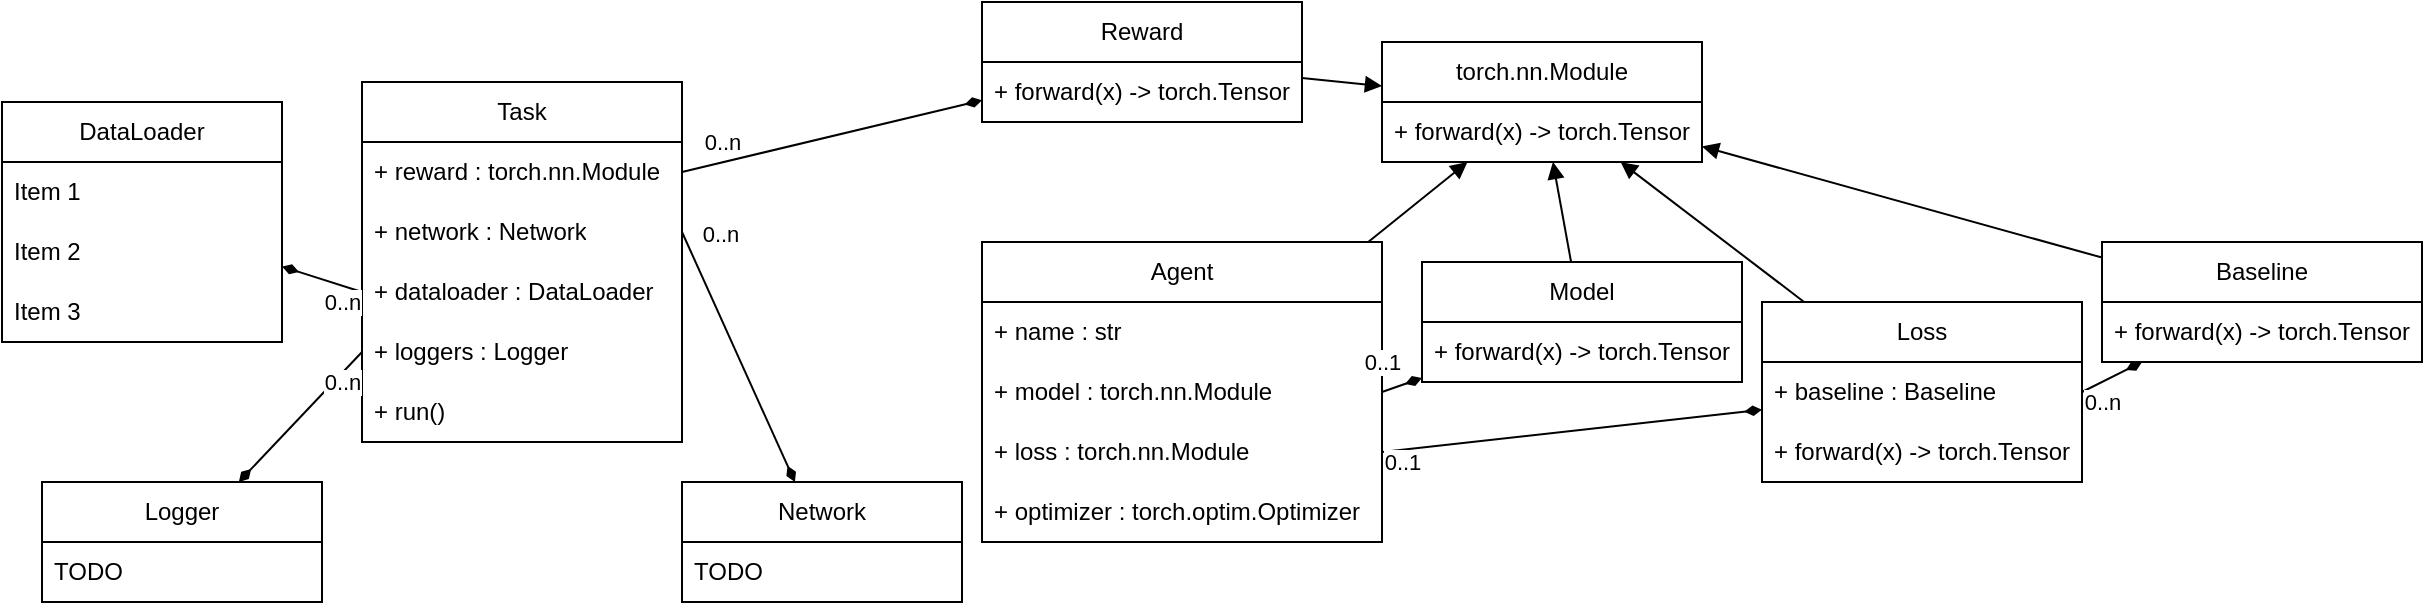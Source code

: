 <mxfile>
    <diagram id="0aZw8g5f1D1gv8s_tHGn" name="ページ1">
        <mxGraphModel dx="1246" dy="1428" grid="1" gridSize="10" guides="1" tooltips="1" connect="1" arrows="1" fold="1" page="1" pageScale="1" pageWidth="827" pageHeight="1169" math="0" shadow="0">
            <root>
                <mxCell id="0"/>
                <mxCell id="1" parent="0"/>
                <mxCell id="38" value="Task" style="swimlane;fontStyle=0;childLayout=stackLayout;horizontal=1;startSize=30;horizontalStack=0;resizeParent=1;resizeParentMax=0;resizeLast=0;collapsible=1;marginBottom=0;whiteSpace=wrap;html=1;" vertex="1" parent="1">
                    <mxGeometry x="-60" y="30" width="160" height="180" as="geometry">
                        <mxRectangle x="130" y="40" width="70" height="30" as="alternateBounds"/>
                    </mxGeometry>
                </mxCell>
                <mxCell id="75" value="+ reward : torch.nn.Module" style="text;strokeColor=none;fillColor=none;align=left;verticalAlign=middle;spacingLeft=4;spacingRight=4;overflow=hidden;points=[[0,0.5],[1,0.5]];portConstraint=eastwest;rotatable=0;whiteSpace=wrap;html=1;" vertex="1" parent="38">
                    <mxGeometry y="30" width="160" height="30" as="geometry"/>
                </mxCell>
                <mxCell id="39" value="+ network : Network" style="text;strokeColor=none;fillColor=none;align=left;verticalAlign=middle;spacingLeft=4;spacingRight=4;overflow=hidden;points=[[0,0.5],[1,0.5]];portConstraint=eastwest;rotatable=0;whiteSpace=wrap;html=1;" vertex="1" parent="38">
                    <mxGeometry y="60" width="160" height="30" as="geometry"/>
                </mxCell>
                <mxCell id="42" value="+ dataloader : DataLoader" style="text;strokeColor=none;fillColor=none;align=left;verticalAlign=middle;spacingLeft=4;spacingRight=4;overflow=hidden;points=[[0,0.5],[1,0.5]];portConstraint=eastwest;rotatable=0;whiteSpace=wrap;html=1;" vertex="1" parent="38">
                    <mxGeometry y="90" width="160" height="30" as="geometry"/>
                </mxCell>
                <mxCell id="98" value="+ loggers : Logger" style="text;strokeColor=none;fillColor=none;align=left;verticalAlign=middle;spacingLeft=4;spacingRight=4;overflow=hidden;points=[[0,0.5],[1,0.5]];portConstraint=eastwest;rotatable=0;whiteSpace=wrap;html=1;" vertex="1" parent="38">
                    <mxGeometry y="120" width="160" height="30" as="geometry"/>
                </mxCell>
                <mxCell id="85" value="+ run()" style="text;strokeColor=none;fillColor=none;align=left;verticalAlign=middle;spacingLeft=4;spacingRight=4;overflow=hidden;points=[[0,0.5],[1,0.5]];portConstraint=eastwest;rotatable=0;whiteSpace=wrap;html=1;" vertex="1" parent="38">
                    <mxGeometry y="150" width="160" height="30" as="geometry"/>
                </mxCell>
                <mxCell id="87" style="edgeStyle=none;html=1;endArrow=block;endFill=1;" edge="1" parent="1" source="43" target="81">
                    <mxGeometry relative="1" as="geometry"/>
                </mxCell>
                <mxCell id="43" value="Agent" style="swimlane;fontStyle=0;childLayout=stackLayout;horizontal=1;startSize=30;horizontalStack=0;resizeParent=1;resizeParentMax=0;resizeLast=0;collapsible=1;marginBottom=0;whiteSpace=wrap;html=1;" vertex="1" parent="1">
                    <mxGeometry x="250" y="110" width="200" height="150" as="geometry"/>
                </mxCell>
                <mxCell id="103" value="+ name : str" style="text;strokeColor=none;fillColor=none;align=left;verticalAlign=middle;spacingLeft=4;spacingRight=4;overflow=hidden;points=[[0,0.5],[1,0.5]];portConstraint=eastwest;rotatable=0;whiteSpace=wrap;html=1;" vertex="1" parent="43">
                    <mxGeometry y="30" width="200" height="30" as="geometry"/>
                </mxCell>
                <mxCell id="44" value="+ model : torch.nn.Module" style="text;strokeColor=none;fillColor=none;align=left;verticalAlign=middle;spacingLeft=4;spacingRight=4;overflow=hidden;points=[[0,0.5],[1,0.5]];portConstraint=eastwest;rotatable=0;whiteSpace=wrap;html=1;" vertex="1" parent="43">
                    <mxGeometry y="60" width="200" height="30" as="geometry"/>
                </mxCell>
                <mxCell id="45" value="+ loss : torch.nn.Module" style="text;strokeColor=none;fillColor=none;align=left;verticalAlign=middle;spacingLeft=4;spacingRight=4;overflow=hidden;points=[[0,0.5],[1,0.5]];portConstraint=eastwest;rotatable=0;whiteSpace=wrap;html=1;" vertex="1" parent="43">
                    <mxGeometry y="90" width="200" height="30" as="geometry"/>
                </mxCell>
                <mxCell id="46" value="+ optimizer : torch.optim.Optimizer" style="text;strokeColor=none;fillColor=none;align=left;verticalAlign=middle;spacingLeft=4;spacingRight=4;overflow=hidden;points=[[0,0.5],[1,0.5]];portConstraint=eastwest;rotatable=0;whiteSpace=wrap;html=1;" vertex="1" parent="43">
                    <mxGeometry y="120" width="200" height="30" as="geometry"/>
                </mxCell>
                <mxCell id="88" style="edgeStyle=none;html=1;endArrow=block;endFill=1;" edge="1" parent="1" source="47" target="81">
                    <mxGeometry relative="1" as="geometry"/>
                </mxCell>
                <mxCell id="47" value="Model" style="swimlane;fontStyle=0;childLayout=stackLayout;horizontal=1;startSize=30;horizontalStack=0;resizeParent=1;resizeParentMax=0;resizeLast=0;collapsible=1;marginBottom=0;whiteSpace=wrap;html=1;" vertex="1" parent="1">
                    <mxGeometry x="470" y="120" width="160" height="60" as="geometry">
                        <mxRectangle x="130" y="40" width="70" height="30" as="alternateBounds"/>
                    </mxGeometry>
                </mxCell>
                <mxCell id="48" value="+ forward(x) -&amp;gt; torch.Tensor" style="text;strokeColor=none;fillColor=none;align=left;verticalAlign=middle;spacingLeft=4;spacingRight=4;overflow=hidden;points=[[0,0.5],[1,0.5]];portConstraint=eastwest;rotatable=0;whiteSpace=wrap;html=1;" vertex="1" parent="47">
                    <mxGeometry y="30" width="160" height="30" as="geometry"/>
                </mxCell>
                <mxCell id="63" value="Logger" style="swimlane;fontStyle=0;childLayout=stackLayout;horizontal=1;startSize=30;horizontalStack=0;resizeParent=1;resizeParentMax=0;resizeLast=0;collapsible=1;marginBottom=0;whiteSpace=wrap;html=1;" vertex="1" parent="1">
                    <mxGeometry x="-220" y="230" width="140" height="60" as="geometry"/>
                </mxCell>
                <mxCell id="64" value="TODO" style="text;strokeColor=none;fillColor=none;align=left;verticalAlign=middle;spacingLeft=4;spacingRight=4;overflow=hidden;points=[[0,0.5],[1,0.5]];portConstraint=eastwest;rotatable=0;whiteSpace=wrap;html=1;" vertex="1" parent="63">
                    <mxGeometry y="30" width="140" height="30" as="geometry"/>
                </mxCell>
                <mxCell id="67" value="Network" style="swimlane;fontStyle=0;childLayout=stackLayout;horizontal=1;startSize=30;horizontalStack=0;resizeParent=1;resizeParentMax=0;resizeLast=0;collapsible=1;marginBottom=0;whiteSpace=wrap;html=1;" vertex="1" parent="1">
                    <mxGeometry x="100" y="230" width="140" height="60" as="geometry"/>
                </mxCell>
                <mxCell id="68" value="TODO" style="text;strokeColor=none;fillColor=none;align=left;verticalAlign=middle;spacingLeft=4;spacingRight=4;overflow=hidden;points=[[0,0.5],[1,0.5]];portConstraint=eastwest;rotatable=0;whiteSpace=wrap;html=1;" vertex="1" parent="67">
                    <mxGeometry y="30" width="140" height="30" as="geometry"/>
                </mxCell>
                <mxCell id="71" value="DataLoader" style="swimlane;fontStyle=0;childLayout=stackLayout;horizontal=1;startSize=30;horizontalStack=0;resizeParent=1;resizeParentMax=0;resizeLast=0;collapsible=1;marginBottom=0;whiteSpace=wrap;html=1;" vertex="1" parent="1">
                    <mxGeometry x="-240" y="40" width="140" height="120" as="geometry"/>
                </mxCell>
                <mxCell id="72" value="Item 1" style="text;strokeColor=none;fillColor=none;align=left;verticalAlign=middle;spacingLeft=4;spacingRight=4;overflow=hidden;points=[[0,0.5],[1,0.5]];portConstraint=eastwest;rotatable=0;whiteSpace=wrap;html=1;" vertex="1" parent="71">
                    <mxGeometry y="30" width="140" height="30" as="geometry"/>
                </mxCell>
                <mxCell id="73" value="Item 2" style="text;strokeColor=none;fillColor=none;align=left;verticalAlign=middle;spacingLeft=4;spacingRight=4;overflow=hidden;points=[[0,0.5],[1,0.5]];portConstraint=eastwest;rotatable=0;whiteSpace=wrap;html=1;" vertex="1" parent="71">
                    <mxGeometry y="60" width="140" height="30" as="geometry"/>
                </mxCell>
                <mxCell id="74" value="Item 3" style="text;strokeColor=none;fillColor=none;align=left;verticalAlign=middle;spacingLeft=4;spacingRight=4;overflow=hidden;points=[[0,0.5],[1,0.5]];portConstraint=eastwest;rotatable=0;whiteSpace=wrap;html=1;" vertex="1" parent="71">
                    <mxGeometry y="90" width="140" height="30" as="geometry"/>
                </mxCell>
                <mxCell id="89" style="edgeStyle=none;html=1;endArrow=block;endFill=1;" edge="1" parent="1" source="76" target="81">
                    <mxGeometry relative="1" as="geometry"/>
                </mxCell>
                <mxCell id="76" value="Loss" style="swimlane;fontStyle=0;childLayout=stackLayout;horizontal=1;startSize=30;horizontalStack=0;resizeParent=1;resizeParentMax=0;resizeLast=0;collapsible=1;marginBottom=0;whiteSpace=wrap;html=1;" vertex="1" parent="1">
                    <mxGeometry x="640" y="140" width="160" height="90" as="geometry">
                        <mxRectangle x="130" y="40" width="70" height="30" as="alternateBounds"/>
                    </mxGeometry>
                </mxCell>
                <mxCell id="94" value="+ baseline : Baseline" style="text;strokeColor=none;fillColor=none;align=left;verticalAlign=middle;spacingLeft=4;spacingRight=4;overflow=hidden;points=[[0,0.5],[1,0.5]];portConstraint=eastwest;rotatable=0;whiteSpace=wrap;html=1;" vertex="1" parent="76">
                    <mxGeometry y="30" width="160" height="30" as="geometry"/>
                </mxCell>
                <mxCell id="77" value="+ forward(x) -&amp;gt; torch.Tensor" style="text;strokeColor=none;fillColor=none;align=left;verticalAlign=middle;spacingLeft=4;spacingRight=4;overflow=hidden;points=[[0,0.5],[1,0.5]];portConstraint=eastwest;rotatable=0;whiteSpace=wrap;html=1;" vertex="1" parent="76">
                    <mxGeometry y="60" width="160" height="30" as="geometry"/>
                </mxCell>
                <mxCell id="91" style="edgeStyle=none;html=1;endArrow=block;endFill=1;" edge="1" parent="1" source="78" target="81">
                    <mxGeometry relative="1" as="geometry"/>
                </mxCell>
                <mxCell id="78" value="Reward" style="swimlane;fontStyle=0;childLayout=stackLayout;horizontal=1;startSize=30;horizontalStack=0;resizeParent=1;resizeParentMax=0;resizeLast=0;collapsible=1;marginBottom=0;whiteSpace=wrap;html=1;" vertex="1" parent="1">
                    <mxGeometry x="250" y="-10" width="160" height="60" as="geometry">
                        <mxRectangle x="130" y="40" width="70" height="30" as="alternateBounds"/>
                    </mxGeometry>
                </mxCell>
                <mxCell id="79" value="+ forward(x) -&amp;gt; torch.Tensor" style="text;strokeColor=none;fillColor=none;align=left;verticalAlign=middle;spacingLeft=4;spacingRight=4;overflow=hidden;points=[[0,0.5],[1,0.5]];portConstraint=eastwest;rotatable=0;whiteSpace=wrap;html=1;" vertex="1" parent="78">
                    <mxGeometry y="30" width="160" height="30" as="geometry"/>
                </mxCell>
                <mxCell id="81" value="torch.nn.Module" style="swimlane;fontStyle=0;childLayout=stackLayout;horizontal=1;startSize=30;horizontalStack=0;resizeParent=1;resizeParentMax=0;resizeLast=0;collapsible=1;marginBottom=0;whiteSpace=wrap;html=1;" vertex="1" parent="1">
                    <mxGeometry x="450" y="10" width="160" height="60" as="geometry">
                        <mxRectangle x="130" y="40" width="70" height="30" as="alternateBounds"/>
                    </mxGeometry>
                </mxCell>
                <mxCell id="82" value="+ forward(x) -&amp;gt; torch.Tensor" style="text;strokeColor=none;fillColor=none;align=left;verticalAlign=middle;spacingLeft=4;spacingRight=4;overflow=hidden;points=[[0,0.5],[1,0.5]];portConstraint=eastwest;rotatable=0;whiteSpace=wrap;html=1;" vertex="1" parent="81">
                    <mxGeometry y="30" width="160" height="30" as="geometry"/>
                </mxCell>
                <mxCell id="90" style="edgeStyle=none;html=1;endArrow=block;endFill=1;" edge="1" parent="1" source="83" target="81">
                    <mxGeometry relative="1" as="geometry"/>
                </mxCell>
                <mxCell id="83" value="Baseline" style="swimlane;fontStyle=0;childLayout=stackLayout;horizontal=1;startSize=30;horizontalStack=0;resizeParent=1;resizeParentMax=0;resizeLast=0;collapsible=1;marginBottom=0;whiteSpace=wrap;html=1;" vertex="1" parent="1">
                    <mxGeometry x="810" y="110" width="160" height="60" as="geometry">
                        <mxRectangle x="130" y="40" width="70" height="30" as="alternateBounds"/>
                    </mxGeometry>
                </mxCell>
                <mxCell id="84" value="+ forward(x) -&amp;gt; torch.Tensor" style="text;strokeColor=none;fillColor=none;align=left;verticalAlign=middle;spacingLeft=4;spacingRight=4;overflow=hidden;points=[[0,0.5],[1,0.5]];portConstraint=eastwest;rotatable=0;whiteSpace=wrap;html=1;" vertex="1" parent="83">
                    <mxGeometry y="30" width="160" height="30" as="geometry"/>
                </mxCell>
                <mxCell id="92" value="0..1" style="edgeStyle=none;html=1;exitX=1;exitY=0.5;exitDx=0;exitDy=0;endArrow=diamondThin;endFill=1;" edge="1" parent="1" source="44" target="47">
                    <mxGeometry x="-0.532" y="14" relative="1" as="geometry">
                        <mxPoint as="offset"/>
                    </mxGeometry>
                </mxCell>
                <mxCell id="93" value="0..1" style="edgeStyle=none;html=1;exitX=1;exitY=0.5;exitDx=0;exitDy=0;endArrow=diamondThin;endFill=1;" edge="1" parent="1" source="45" target="76">
                    <mxGeometry x="-0.902" y="-6" relative="1" as="geometry">
                        <mxPoint as="offset"/>
                    </mxGeometry>
                </mxCell>
                <mxCell id="95" value="0..n" style="edgeStyle=none;html=1;exitX=1;exitY=0.5;exitDx=0;exitDy=0;endArrow=diamondThin;endFill=1;" edge="1" parent="1" source="94" target="83">
                    <mxGeometry x="-0.6" y="-9" relative="1" as="geometry">
                        <mxPoint as="offset"/>
                    </mxGeometry>
                </mxCell>
                <mxCell id="96" value="0..n" style="edgeStyle=none;html=1;exitX=1;exitY=0.5;exitDx=0;exitDy=0;endArrow=diamondThin;endFill=1;" edge="1" parent="1" source="39" target="67">
                    <mxGeometry x="-0.87" y="17" relative="1" as="geometry">
                        <mxPoint as="offset"/>
                    </mxGeometry>
                </mxCell>
                <mxCell id="97" value="0..n" style="edgeStyle=none;html=1;exitX=0;exitY=0.5;exitDx=0;exitDy=0;endArrow=diamondThin;endFill=1;" edge="1" parent="1" source="42" target="71">
                    <mxGeometry x="-0.618" y="8" relative="1" as="geometry">
                        <mxPoint as="offset"/>
                    </mxGeometry>
                </mxCell>
                <mxCell id="101" value="0..n" style="edgeStyle=none;html=1;exitX=0;exitY=0.5;exitDx=0;exitDy=0;endArrow=diamondThin;endFill=1;" edge="1" parent="1" source="98" target="63">
                    <mxGeometry x="-0.603" y="3" relative="1" as="geometry">
                        <mxPoint as="offset"/>
                    </mxGeometry>
                </mxCell>
                <mxCell id="102" value="0..n" style="edgeStyle=none;html=1;exitX=1;exitY=0.5;exitDx=0;exitDy=0;endArrow=diamondThin;endFill=1;" edge="1" parent="1" source="75" target="78">
                    <mxGeometry x="-0.703" y="10" relative="1" as="geometry">
                        <mxPoint as="offset"/>
                    </mxGeometry>
                </mxCell>
            </root>
        </mxGraphModel>
    </diagram>
</mxfile>